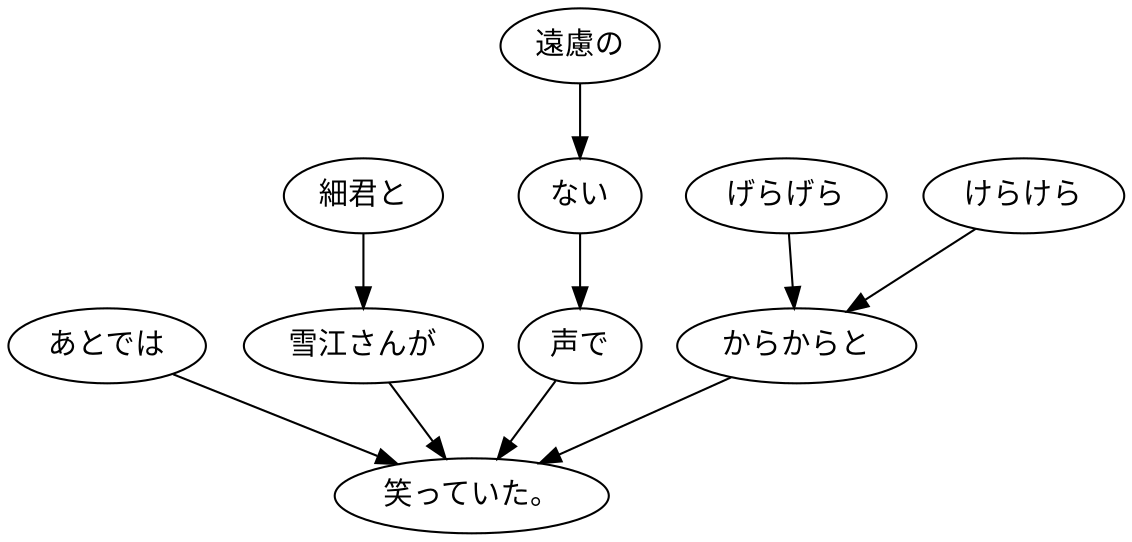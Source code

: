 digraph graph7591 {
	node0 [label="あとでは"];
	node1 [label="細君と"];
	node2 [label="雪江さんが"];
	node3 [label="遠慮の"];
	node4 [label="ない"];
	node5 [label="声で"];
	node6 [label="げらげら"];
	node7 [label="けらけら"];
	node8 [label="からからと"];
	node9 [label="笑っていた。"];
	node0 -> node9;
	node1 -> node2;
	node2 -> node9;
	node3 -> node4;
	node4 -> node5;
	node5 -> node9;
	node6 -> node8;
	node7 -> node8;
	node8 -> node9;
}
